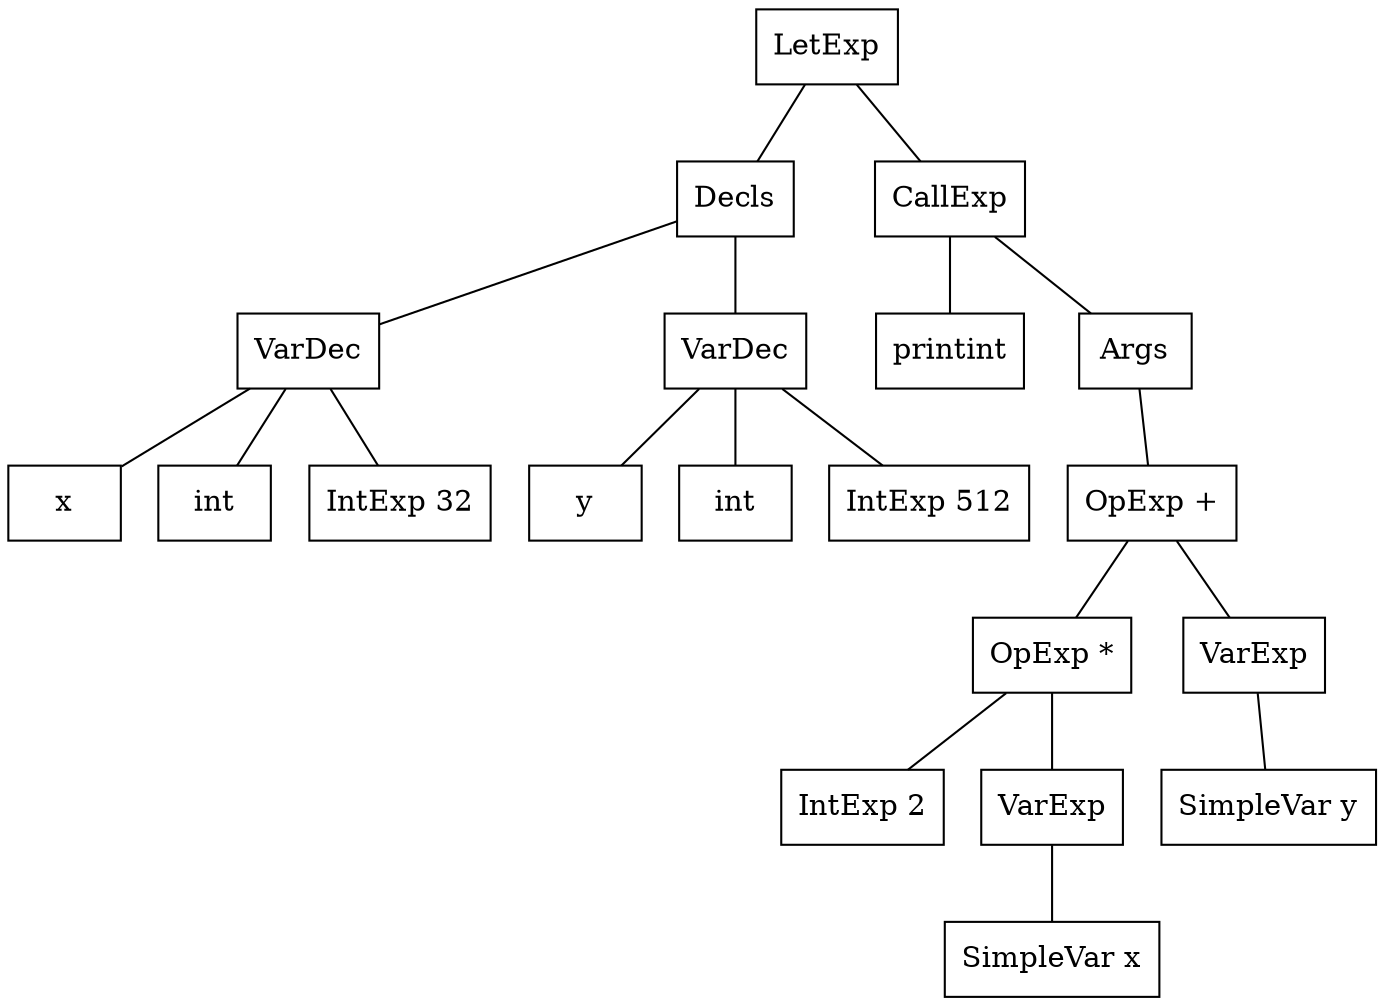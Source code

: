 digraph AST {
node [shape=record];
n [label="LetExp"];
n_1 [label="Decls"];
n_1_1 [label="VarDec"];
n_1_1_1 [label="x"];
n_1_1 -> n_1_1_1 [arrowhead=none];
n_1_1_2 [label="int"];
n_1_1 -> n_1_1_2 [arrowhead=none];
n_1_1_3 [label="IntExp 32"];
n_1_1 -> n_1_1_3 [arrowhead=none];
n_1 -> n_1_1 [arrowhead=none];
n_1_2 [label="VarDec"];
n_1_2_1 [label="y"];
n_1_2 -> n_1_2_1 [arrowhead=none];
n_1_2_2 [label="int"];
n_1_2 -> n_1_2_2 [arrowhead=none];
n_1_2_3 [label="IntExp 512"];
n_1_2 -> n_1_2_3 [arrowhead=none];
n_1 -> n_1_2 [arrowhead=none];
n -> n_1 [arrowhead=none];
n_2 [label="CallExp"];
n_2_1 [label="printint"];
n_2 -> n_2_1 [arrowhead=none];
n_2_2 [label="Args"];
n_2_2_1 [label="OpExp +"];
n_2_2_1_1 [label="OpExp *"];
n_2_2_1_1_1 [label="IntExp 2"];
n_2_2_1_1 -> n_2_2_1_1_1 [arrowhead=none];
n_2_2_1_1_2 [label="VarExp"];
n_2_2_1_1_2_1 [label="SimpleVar x"];
n_2_2_1_1_2 -> n_2_2_1_1_2_1 [arrowhead=none];
n_2_2_1_1 -> n_2_2_1_1_2 [arrowhead=none];
n_2_2_1 -> n_2_2_1_1 [arrowhead=none];
n_2_2_1_2 [label="VarExp"];
n_2_2_1_2_1 [label="SimpleVar y"];
n_2_2_1_2 -> n_2_2_1_2_1 [arrowhead=none];
n_2_2_1 -> n_2_2_1_2 [arrowhead=none];
n_2_2 -> n_2_2_1 [arrowhead=none];
n_2 -> n_2_2 [arrowhead=none];
n -> n_2 [arrowhead=none];

}

